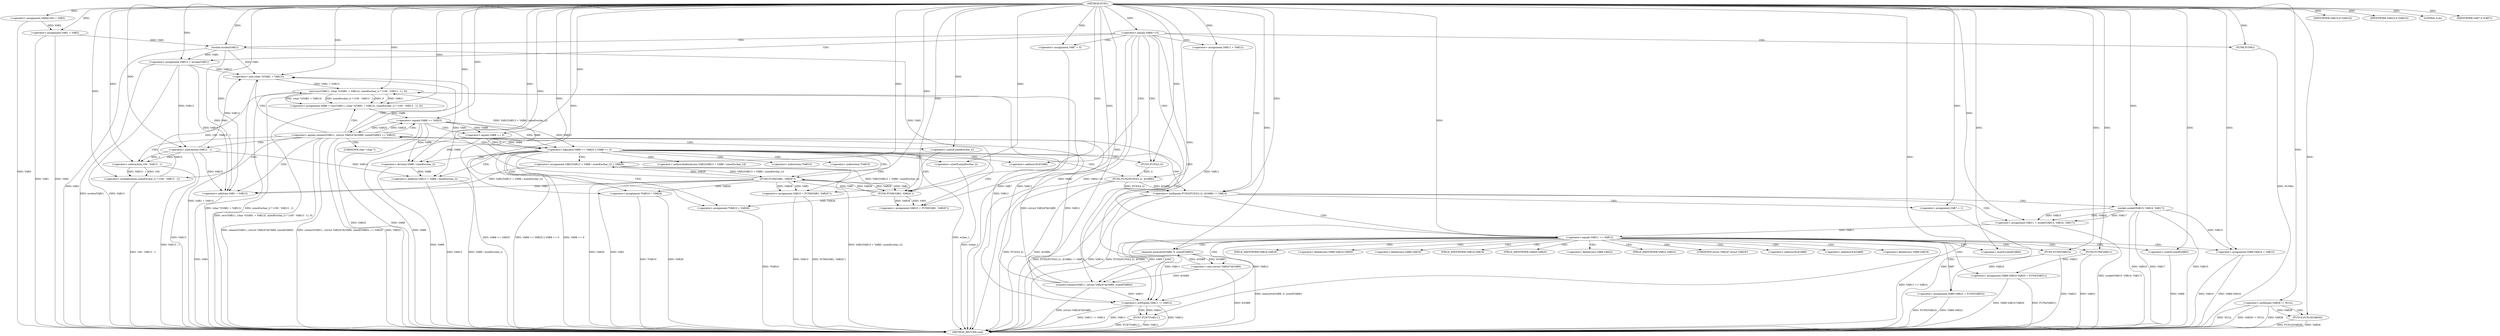 digraph FUN1 {  
"1000100" [label = "(METHOD,FUN1)" ]
"1000282" [label = "(METHOD_RETURN,void)" ]
"1000104" [label = "(<operator>.assignment,VAR2[100] = VAR3)" ]
"1000107" [label = "(<operator>.assignment,VAR1 = VAR2)" ]
"1000111" [label = "(<operator>.equals,VAR4==5)" ]
"1000118" [label = "(<operator>.assignment,VAR7 = 0)" ]
"1000125" [label = "(<operator>.assignment,VAR11 = VAR12)" ]
"1000129" [label = "(<operator>.assignment,VAR13 = wcslen(VAR1))" ]
"1000131" [label = "(wcslen,wcslen(VAR1))" ]
"1000136" [label = "(<operator>.notEquals,FUN2(FUN3(2,2), &VAR6) != VAR14)" ]
"1000137" [label = "(FUN2,FUN2(FUN3(2,2), &VAR6))" ]
"1000138" [label = "(FUN3,FUN3(2,2))" ]
"1000146" [label = "(<operator>.assignment,VAR7 = 1)" ]
"1000149" [label = "(<operator>.assignment,VAR11 = socket(VAR15, VAR16, VAR17))" ]
"1000151" [label = "(socket,socket(VAR15, VAR16, VAR17))" ]
"1000156" [label = "(<operator>.equals,VAR11 == VAR12)" ]
"1000161" [label = "(memset,memset(&VAR9, 0, sizeof(VAR9)))" ]
"1000165" [label = "(<operator>.sizeOf,sizeof(VAR9))" ]
"1000167" [label = "(<operator>.assignment,VAR9.VAR18 = VAR15)" ]
"1000172" [label = "(<operator>.assignment,VAR9.VAR19.VAR20 = FUN4(VAR21))" ]
"1000178" [label = "(FUN4,FUN4(VAR21))" ]
"1000180" [label = "(<operator>.assignment,VAR9.VAR22 = FUN5(VAR23))" ]
"1000184" [label = "(FUN5,FUN5(VAR23))" ]
"1000187" [label = "(<operator>.equals,connect(VAR11, (struct VAR24*)&VAR9, sizeof(VAR9)) == VAR25)" ]
"1000188" [label = "(connect,connect(VAR11, (struct VAR24*)&VAR9, sizeof(VAR9)))" ]
"1000190" [label = "(<operator>.cast,(struct VAR24*)&VAR9)" ]
"1000194" [label = "(<operator>.sizeOf,sizeof(VAR9))" ]
"1000199" [label = "(<operator>.assignment,VAR8 = recv(VAR11, (char *)(VAR1 + VAR13), sizeof(wchar_t) * (100 - VAR13 - 1), 0))" ]
"1000201" [label = "(recv,recv(VAR11, (char *)(VAR1 + VAR13), sizeof(wchar_t) * (100 - VAR13 - 1), 0))" ]
"1000203" [label = "(<operator>.cast,(char *)(VAR1 + VAR13))" ]
"1000205" [label = "(<operator>.addition,VAR1 + VAR13)" ]
"1000208" [label = "(<operator>.multiplication,sizeof(wchar_t) * (100 - VAR13 - 1))" ]
"1000209" [label = "(<operator>.sizeOf,sizeof(wchar_t))" ]
"1000211" [label = "(<operator>.subtraction,100 - VAR13 - 1)" ]
"1000213" [label = "(<operator>.subtraction,VAR13 - 1)" ]
"1000218" [label = "(<operator>.logicalOr,VAR8 == VAR25 || VAR8 == 0)" ]
"1000219" [label = "(<operator>.equals,VAR8 == VAR25)" ]
"1000222" [label = "(<operator>.equals,VAR8 == 0)" ]
"1000227" [label = "(<operator>.assignment,VAR1[VAR13 + VAR8 / sizeof(wchar_t)] = VAR26)" ]
"1000230" [label = "(<operator>.addition,VAR13 + VAR8 / sizeof(wchar_t))" ]
"1000232" [label = "(<operator>.division,VAR8 / sizeof(wchar_t))" ]
"1000234" [label = "(<operator>.sizeOf,sizeof(wchar_t))" ]
"1000237" [label = "(<operator>.assignment,VAR10 = FUN6(VAR1, VAR26''))" ]
"1000239" [label = "(FUN6,FUN6(VAR1, VAR26''))" ]
"1000243" [label = "(IDENTIFIER,VAR10,if (VAR10))" ]
"1000245" [label = "(<operator>.assignment,*VAR10 = VAR26)" ]
"1000249" [label = "(<operator>.assignment,VAR10 = FUN6(VAR1, VAR26''))" ]
"1000251" [label = "(FUN6,FUN6(VAR1, VAR26''))" ]
"1000255" [label = "(IDENTIFIER,VAR10,if (VAR10))" ]
"1000257" [label = "(<operator>.assignment,*VAR10 = VAR26)" ]
"1000261" [label = "(LITERAL,0,do)" ]
"1000263" [label = "(<operator>.notEquals,VAR11 != VAR12)" ]
"1000267" [label = "(FUN7,FUN7(VAR11))" ]
"1000270" [label = "(IDENTIFIER,VAR7,if (VAR7))" ]
"1000272" [label = "(FUN8,FUN8())" ]
"1000276" [label = "(<operator>.notEquals,VAR28 != NULL)" ]
"1000280" [label = "(FUN10,FUN10(VAR28))" ]
"1000141" [label = "(<operator>.addressOf,&VAR6)" ]
"1000162" [label = "(<operator>.addressOf,&VAR9)" ]
"1000168" [label = "(<operator>.fieldAccess,VAR9.VAR18)" ]
"1000170" [label = "(FIELD_IDENTIFIER,VAR18,VAR18)" ]
"1000173" [label = "(<operator>.fieldAccess,VAR9.VAR19.VAR20)" ]
"1000174" [label = "(<operator>.fieldAccess,VAR9.VAR19)" ]
"1000176" [label = "(FIELD_IDENTIFIER,VAR19,VAR19)" ]
"1000177" [label = "(FIELD_IDENTIFIER,VAR20,VAR20)" ]
"1000181" [label = "(<operator>.fieldAccess,VAR9.VAR22)" ]
"1000183" [label = "(FIELD_IDENTIFIER,VAR22,VAR22)" ]
"1000191" [label = "(UNKNOWN,struct VAR24*,struct VAR24*)" ]
"1000192" [label = "(<operator>.addressOf,&VAR9)" ]
"1000204" [label = "(UNKNOWN,char *,char *)" ]
"1000228" [label = "(<operator>.indirectIndexAccess,VAR1[VAR13 + VAR8 / sizeof(wchar_t)])" ]
"1000246" [label = "(<operator>.indirection,*VAR10)" ]
"1000258" [label = "(<operator>.indirection,*VAR10)" ]
  "1000184" -> "1000282"  [ label = "DDG: VAR23"] 
  "1000218" -> "1000282"  [ label = "DDG: VAR8 == VAR25"] 
  "1000180" -> "1000282"  [ label = "DDG: VAR9.VAR22"] 
  "1000151" -> "1000282"  [ label = "DDG: VAR16"] 
  "1000151" -> "1000282"  [ label = "DDG: VAR17"] 
  "1000129" -> "1000282"  [ label = "DDG: wcslen(VAR1)"] 
  "1000187" -> "1000282"  [ label = "DDG: connect(VAR11, (struct VAR24*)&VAR9, sizeof(VAR9))"] 
  "1000172" -> "1000282"  [ label = "DDG: FUN4(VAR21)"] 
  "1000167" -> "1000282"  [ label = "DDG: VAR9.VAR18"] 
  "1000129" -> "1000282"  [ label = "DDG: VAR13"] 
  "1000257" -> "1000282"  [ label = "DDG: VAR26"] 
  "1000187" -> "1000282"  [ label = "DDG: connect(VAR11, (struct VAR24*)&VAR9, sizeof(VAR9)) == VAR25"] 
  "1000219" -> "1000282"  [ label = "DDG: VAR25"] 
  "1000249" -> "1000282"  [ label = "DDG: FUN6(VAR1, VAR26'')"] 
  "1000199" -> "1000282"  [ label = "DDG: recv(VAR11, (char *)(VAR1 + VAR13), sizeof(wchar_t) * (100 - VAR13 - 1), 0)"] 
  "1000222" -> "1000282"  [ label = "DDG: VAR8"] 
  "1000107" -> "1000282"  [ label = "DDG: VAR1"] 
  "1000209" -> "1000282"  [ label = "DDG: wchar_t"] 
  "1000149" -> "1000282"  [ label = "DDG: socket(VAR15, VAR16, VAR17)"] 
  "1000232" -> "1000282"  [ label = "DDG: VAR8"] 
  "1000251" -> "1000282"  [ label = "DDG: VAR26"] 
  "1000234" -> "1000282"  [ label = "DDG: wchar_t"] 
  "1000280" -> "1000282"  [ label = "DDG: FUN10(VAR28)"] 
  "1000188" -> "1000282"  [ label = "DDG: (struct VAR24*)&VAR9"] 
  "1000178" -> "1000282"  [ label = "DDG: VAR21"] 
  "1000227" -> "1000282"  [ label = "DDG: VAR1[VAR13 + VAR8 / sizeof(wchar_t)]"] 
  "1000213" -> "1000282"  [ label = "DDG: VAR13"] 
  "1000205" -> "1000282"  [ label = "DDG: VAR1"] 
  "1000131" -> "1000282"  [ label = "DDG: VAR1"] 
  "1000137" -> "1000282"  [ label = "DDG: &VAR6"] 
  "1000194" -> "1000282"  [ label = "DDG: VAR9"] 
  "1000180" -> "1000282"  [ label = "DDG: FUN5(VAR23)"] 
  "1000151" -> "1000282"  [ label = "DDG: VAR15"] 
  "1000263" -> "1000282"  [ label = "DDG: VAR12"] 
  "1000267" -> "1000282"  [ label = "DDG: VAR11"] 
  "1000251" -> "1000282"  [ label = "DDG: VAR1"] 
  "1000267" -> "1000282"  [ label = "DDG: FUN7(VAR11)"] 
  "1000263" -> "1000282"  [ label = "DDG: VAR11 != VAR12"] 
  "1000263" -> "1000282"  [ label = "DDG: VAR11"] 
  "1000218" -> "1000282"  [ label = "DDG: VAR8 == VAR25 || VAR8 == 0"] 
  "1000201" -> "1000282"  [ label = "DDG: (char *)(VAR1 + VAR13)"] 
  "1000218" -> "1000282"  [ label = "DDG: VAR8 == 0"] 
  "1000201" -> "1000282"  [ label = "DDG: sizeof(wchar_t) * (100 - VAR13 - 1)"] 
  "1000257" -> "1000282"  [ label = "DDG: *VAR10"] 
  "1000230" -> "1000282"  [ label = "DDG: VAR13"] 
  "1000276" -> "1000282"  [ label = "DDG: NULL"] 
  "1000276" -> "1000282"  [ label = "DDG: VAR28 != NULL"] 
  "1000111" -> "1000282"  [ label = "DDG: VAR4"] 
  "1000230" -> "1000282"  [ label = "DDG: VAR8 / sizeof(wchar_t)"] 
  "1000211" -> "1000282"  [ label = "DDG: VAR13 - 1"] 
  "1000208" -> "1000282"  [ label = "DDG: 100 - VAR13 - 1"] 
  "1000280" -> "1000282"  [ label = "DDG: VAR28"] 
  "1000172" -> "1000282"  [ label = "DDG: VAR9.VAR19.VAR20"] 
  "1000136" -> "1000282"  [ label = "DDG: FUN2(FUN3(2,2), &VAR6) != VAR14"] 
  "1000276" -> "1000282"  [ label = "DDG: VAR28"] 
  "1000219" -> "1000282"  [ label = "DDG: VAR8"] 
  "1000167" -> "1000282"  [ label = "DDG: VAR15"] 
  "1000136" -> "1000282"  [ label = "DDG: VAR14"] 
  "1000156" -> "1000282"  [ label = "DDG: VAR11 == VAR12"] 
  "1000249" -> "1000282"  [ label = "DDG: VAR10"] 
  "1000272" -> "1000282"  [ label = "DDG: FUN8()"] 
  "1000137" -> "1000282"  [ label = "DDG: FUN3(2,2)"] 
  "1000203" -> "1000282"  [ label = "DDG: VAR1 + VAR13"] 
  "1000118" -> "1000282"  [ label = "DDG: VAR7"] 
  "1000187" -> "1000282"  [ label = "DDG: VAR25"] 
  "1000245" -> "1000282"  [ label = "DDG: *VAR10"] 
  "1000146" -> "1000282"  [ label = "DDG: VAR7"] 
  "1000190" -> "1000282"  [ label = "DDG: &VAR9"] 
  "1000111" -> "1000282"  [ label = "DDG: VAR4==5"] 
  "1000161" -> "1000282"  [ label = "DDG: memset(&VAR9, 0, sizeof(VAR9))"] 
  "1000136" -> "1000282"  [ label = "DDG: FUN2(FUN3(2,2), &VAR6)"] 
  "1000104" -> "1000282"  [ label = "DDG: VAR3"] 
  "1000107" -> "1000282"  [ label = "DDG: VAR2"] 
  "1000100" -> "1000104"  [ label = "DDG: "] 
  "1000104" -> "1000107"  [ label = "DDG: VAR2"] 
  "1000100" -> "1000107"  [ label = "DDG: "] 
  "1000100" -> "1000111"  [ label = "DDG: "] 
  "1000100" -> "1000118"  [ label = "DDG: "] 
  "1000100" -> "1000125"  [ label = "DDG: "] 
  "1000131" -> "1000129"  [ label = "DDG: VAR1"] 
  "1000100" -> "1000129"  [ label = "DDG: "] 
  "1000107" -> "1000131"  [ label = "DDG: VAR1"] 
  "1000100" -> "1000131"  [ label = "DDG: "] 
  "1000137" -> "1000136"  [ label = "DDG: FUN3(2,2)"] 
  "1000137" -> "1000136"  [ label = "DDG: &VAR6"] 
  "1000138" -> "1000137"  [ label = "DDG: 2"] 
  "1000100" -> "1000138"  [ label = "DDG: "] 
  "1000100" -> "1000136"  [ label = "DDG: "] 
  "1000100" -> "1000146"  [ label = "DDG: "] 
  "1000151" -> "1000149"  [ label = "DDG: VAR15"] 
  "1000151" -> "1000149"  [ label = "DDG: VAR16"] 
  "1000151" -> "1000149"  [ label = "DDG: VAR17"] 
  "1000100" -> "1000149"  [ label = "DDG: "] 
  "1000100" -> "1000151"  [ label = "DDG: "] 
  "1000149" -> "1000156"  [ label = "DDG: VAR11"] 
  "1000100" -> "1000156"  [ label = "DDG: "] 
  "1000190" -> "1000161"  [ label = "DDG: &VAR9"] 
  "1000100" -> "1000161"  [ label = "DDG: "] 
  "1000100" -> "1000165"  [ label = "DDG: "] 
  "1000151" -> "1000167"  [ label = "DDG: VAR15"] 
  "1000100" -> "1000167"  [ label = "DDG: "] 
  "1000178" -> "1000172"  [ label = "DDG: VAR21"] 
  "1000100" -> "1000178"  [ label = "DDG: "] 
  "1000184" -> "1000180"  [ label = "DDG: VAR23"] 
  "1000100" -> "1000184"  [ label = "DDG: "] 
  "1000188" -> "1000187"  [ label = "DDG: VAR11"] 
  "1000188" -> "1000187"  [ label = "DDG: (struct VAR24*)&VAR9"] 
  "1000156" -> "1000188"  [ label = "DDG: VAR11"] 
  "1000100" -> "1000188"  [ label = "DDG: "] 
  "1000190" -> "1000188"  [ label = "DDG: &VAR9"] 
  "1000161" -> "1000190"  [ label = "DDG: &VAR9"] 
  "1000100" -> "1000194"  [ label = "DDG: "] 
  "1000219" -> "1000187"  [ label = "DDG: VAR25"] 
  "1000100" -> "1000187"  [ label = "DDG: "] 
  "1000201" -> "1000199"  [ label = "DDG: VAR11"] 
  "1000201" -> "1000199"  [ label = "DDG: (char *)(VAR1 + VAR13)"] 
  "1000201" -> "1000199"  [ label = "DDG: sizeof(wchar_t) * (100 - VAR13 - 1)"] 
  "1000201" -> "1000199"  [ label = "DDG: 0"] 
  "1000100" -> "1000199"  [ label = "DDG: "] 
  "1000188" -> "1000201"  [ label = "DDG: VAR11"] 
  "1000100" -> "1000201"  [ label = "DDG: "] 
  "1000203" -> "1000201"  [ label = "DDG: VAR1 + VAR13"] 
  "1000227" -> "1000203"  [ label = "DDG: VAR1[VAR13 + VAR8 / sizeof(wchar_t)]"] 
  "1000131" -> "1000203"  [ label = "DDG: VAR1"] 
  "1000251" -> "1000203"  [ label = "DDG: VAR1"] 
  "1000100" -> "1000203"  [ label = "DDG: "] 
  "1000129" -> "1000203"  [ label = "DDG: VAR13"] 
  "1000213" -> "1000203"  [ label = "DDG: VAR13"] 
  "1000227" -> "1000205"  [ label = "DDG: VAR1[VAR13 + VAR8 / sizeof(wchar_t)]"] 
  "1000131" -> "1000205"  [ label = "DDG: VAR1"] 
  "1000251" -> "1000205"  [ label = "DDG: VAR1"] 
  "1000100" -> "1000205"  [ label = "DDG: "] 
  "1000129" -> "1000205"  [ label = "DDG: VAR13"] 
  "1000213" -> "1000205"  [ label = "DDG: VAR13"] 
  "1000208" -> "1000201"  [ label = "DDG: 100 - VAR13 - 1"] 
  "1000100" -> "1000208"  [ label = "DDG: "] 
  "1000100" -> "1000209"  [ label = "DDG: "] 
  "1000211" -> "1000208"  [ label = "DDG: 100"] 
  "1000211" -> "1000208"  [ label = "DDG: VAR13 - 1"] 
  "1000100" -> "1000211"  [ label = "DDG: "] 
  "1000213" -> "1000211"  [ label = "DDG: VAR13"] 
  "1000213" -> "1000211"  [ label = "DDG: 1"] 
  "1000100" -> "1000213"  [ label = "DDG: "] 
  "1000129" -> "1000213"  [ label = "DDG: VAR13"] 
  "1000219" -> "1000218"  [ label = "DDG: VAR8"] 
  "1000219" -> "1000218"  [ label = "DDG: VAR25"] 
  "1000199" -> "1000219"  [ label = "DDG: VAR8"] 
  "1000100" -> "1000219"  [ label = "DDG: "] 
  "1000187" -> "1000219"  [ label = "DDG: VAR25"] 
  "1000222" -> "1000218"  [ label = "DDG: VAR8"] 
  "1000222" -> "1000218"  [ label = "DDG: 0"] 
  "1000219" -> "1000222"  [ label = "DDG: VAR8"] 
  "1000100" -> "1000222"  [ label = "DDG: "] 
  "1000251" -> "1000227"  [ label = "DDG: VAR26"] 
  "1000100" -> "1000227"  [ label = "DDG: "] 
  "1000213" -> "1000230"  [ label = "DDG: VAR13"] 
  "1000100" -> "1000230"  [ label = "DDG: "] 
  "1000232" -> "1000230"  [ label = "DDG: VAR8"] 
  "1000222" -> "1000232"  [ label = "DDG: VAR8"] 
  "1000219" -> "1000232"  [ label = "DDG: VAR8"] 
  "1000100" -> "1000232"  [ label = "DDG: "] 
  "1000100" -> "1000234"  [ label = "DDG: "] 
  "1000239" -> "1000237"  [ label = "DDG: VAR1"] 
  "1000239" -> "1000237"  [ label = "DDG: VAR26"] 
  "1000100" -> "1000237"  [ label = "DDG: "] 
  "1000227" -> "1000239"  [ label = "DDG: VAR1[VAR13 + VAR8 / sizeof(wchar_t)]"] 
  "1000100" -> "1000239"  [ label = "DDG: "] 
  "1000131" -> "1000239"  [ label = "DDG: VAR1"] 
  "1000251" -> "1000239"  [ label = "DDG: VAR1"] 
  "1000251" -> "1000239"  [ label = "DDG: VAR26"] 
  "1000100" -> "1000243"  [ label = "DDG: "] 
  "1000239" -> "1000245"  [ label = "DDG: VAR26"] 
  "1000100" -> "1000245"  [ label = "DDG: "] 
  "1000251" -> "1000249"  [ label = "DDG: VAR1"] 
  "1000251" -> "1000249"  [ label = "DDG: VAR26"] 
  "1000100" -> "1000249"  [ label = "DDG: "] 
  "1000239" -> "1000251"  [ label = "DDG: VAR1"] 
  "1000227" -> "1000251"  [ label = "DDG: VAR1[VAR13 + VAR8 / sizeof(wchar_t)]"] 
  "1000100" -> "1000251"  [ label = "DDG: "] 
  "1000239" -> "1000251"  [ label = "DDG: VAR26"] 
  "1000100" -> "1000255"  [ label = "DDG: "] 
  "1000251" -> "1000257"  [ label = "DDG: VAR26"] 
  "1000100" -> "1000257"  [ label = "DDG: "] 
  "1000100" -> "1000261"  [ label = "DDG: "] 
  "1000125" -> "1000263"  [ label = "DDG: VAR11"] 
  "1000156" -> "1000263"  [ label = "DDG: VAR11"] 
  "1000188" -> "1000263"  [ label = "DDG: VAR11"] 
  "1000201" -> "1000263"  [ label = "DDG: VAR11"] 
  "1000100" -> "1000263"  [ label = "DDG: "] 
  "1000156" -> "1000263"  [ label = "DDG: VAR12"] 
  "1000263" -> "1000267"  [ label = "DDG: VAR11"] 
  "1000100" -> "1000267"  [ label = "DDG: "] 
  "1000100" -> "1000270"  [ label = "DDG: "] 
  "1000100" -> "1000272"  [ label = "DDG: "] 
  "1000100" -> "1000276"  [ label = "DDG: "] 
  "1000276" -> "1000280"  [ label = "DDG: VAR28"] 
  "1000100" -> "1000280"  [ label = "DDG: "] 
  "1000111" -> "1000125"  [ label = "CDG: "] 
  "1000111" -> "1000141"  [ label = "CDG: "] 
  "1000111" -> "1000138"  [ label = "CDG: "] 
  "1000111" -> "1000263"  [ label = "CDG: "] 
  "1000111" -> "1000136"  [ label = "CDG: "] 
  "1000111" -> "1000118"  [ label = "CDG: "] 
  "1000111" -> "1000131"  [ label = "CDG: "] 
  "1000111" -> "1000137"  [ label = "CDG: "] 
  "1000111" -> "1000129"  [ label = "CDG: "] 
  "1000111" -> "1000272"  [ label = "CDG: "] 
  "1000136" -> "1000156"  [ label = "CDG: "] 
  "1000136" -> "1000149"  [ label = "CDG: "] 
  "1000136" -> "1000151"  [ label = "CDG: "] 
  "1000136" -> "1000146"  [ label = "CDG: "] 
  "1000156" -> "1000174"  [ label = "CDG: "] 
  "1000156" -> "1000191"  [ label = "CDG: "] 
  "1000156" -> "1000161"  [ label = "CDG: "] 
  "1000156" -> "1000180"  [ label = "CDG: "] 
  "1000156" -> "1000183"  [ label = "CDG: "] 
  "1000156" -> "1000165"  [ label = "CDG: "] 
  "1000156" -> "1000188"  [ label = "CDG: "] 
  "1000156" -> "1000190"  [ label = "CDG: "] 
  "1000156" -> "1000167"  [ label = "CDG: "] 
  "1000156" -> "1000194"  [ label = "CDG: "] 
  "1000156" -> "1000192"  [ label = "CDG: "] 
  "1000156" -> "1000176"  [ label = "CDG: "] 
  "1000156" -> "1000187"  [ label = "CDG: "] 
  "1000156" -> "1000172"  [ label = "CDG: "] 
  "1000156" -> "1000168"  [ label = "CDG: "] 
  "1000156" -> "1000178"  [ label = "CDG: "] 
  "1000156" -> "1000173"  [ label = "CDG: "] 
  "1000156" -> "1000170"  [ label = "CDG: "] 
  "1000156" -> "1000184"  [ label = "CDG: "] 
  "1000156" -> "1000177"  [ label = "CDG: "] 
  "1000156" -> "1000162"  [ label = "CDG: "] 
  "1000156" -> "1000181"  [ label = "CDG: "] 
  "1000187" -> "1000211"  [ label = "CDG: "] 
  "1000187" -> "1000208"  [ label = "CDG: "] 
  "1000187" -> "1000199"  [ label = "CDG: "] 
  "1000187" -> "1000204"  [ label = "CDG: "] 
  "1000187" -> "1000219"  [ label = "CDG: "] 
  "1000187" -> "1000201"  [ label = "CDG: "] 
  "1000187" -> "1000213"  [ label = "CDG: "] 
  "1000187" -> "1000203"  [ label = "CDG: "] 
  "1000187" -> "1000205"  [ label = "CDG: "] 
  "1000187" -> "1000218"  [ label = "CDG: "] 
  "1000187" -> "1000209"  [ label = "CDG: "] 
  "1000218" -> "1000227"  [ label = "CDG: "] 
  "1000218" -> "1000251"  [ label = "CDG: "] 
  "1000218" -> "1000232"  [ label = "CDG: "] 
  "1000218" -> "1000239"  [ label = "CDG: "] 
  "1000218" -> "1000230"  [ label = "CDG: "] 
  "1000218" -> "1000234"  [ label = "CDG: "] 
  "1000218" -> "1000237"  [ label = "CDG: "] 
  "1000218" -> "1000249"  [ label = "CDG: "] 
  "1000218" -> "1000228"  [ label = "CDG: "] 
  "1000218" -> "1000258"  [ label = "CDG: "] 
  "1000218" -> "1000257"  [ label = "CDG: "] 
  "1000218" -> "1000245"  [ label = "CDG: "] 
  "1000218" -> "1000246"  [ label = "CDG: "] 
  "1000218" -> "1000141"  [ label = "CDG: "] 
  "1000218" -> "1000138"  [ label = "CDG: "] 
  "1000218" -> "1000136"  [ label = "CDG: "] 
  "1000218" -> "1000137"  [ label = "CDG: "] 
  "1000219" -> "1000222"  [ label = "CDG: "] 
  "1000263" -> "1000267"  [ label = "CDG: "] 
  "1000276" -> "1000280"  [ label = "CDG: "] 
}
